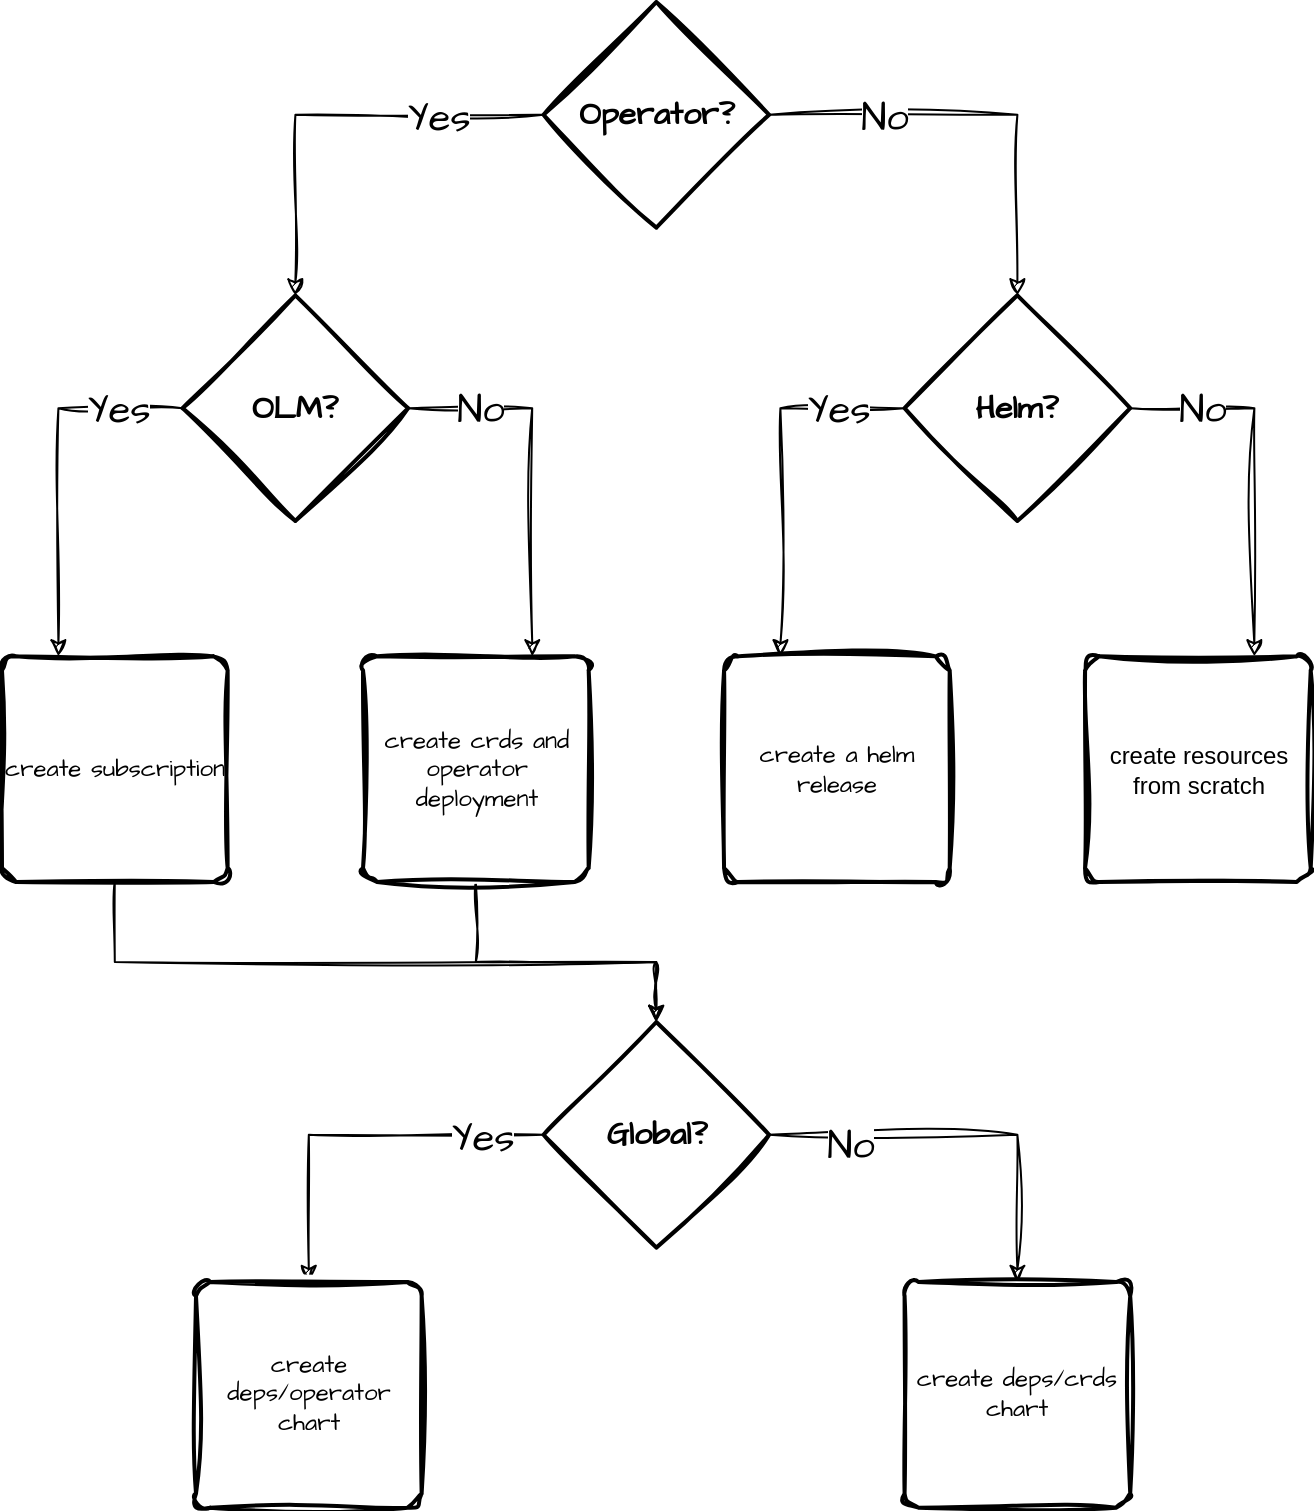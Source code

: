 <mxfile version="21.2.8" type="device">
  <diagram name="Page-1" id="gTxA8c3cJvXhcYCdIpbz">
    <mxGraphModel dx="1434" dy="971" grid="1" gridSize="10" guides="1" tooltips="1" connect="1" arrows="1" fold="1" page="1" pageScale="1" pageWidth="1100" pageHeight="850" math="0" shadow="0">
      <root>
        <mxCell id="0" />
        <mxCell id="1" parent="0" />
        <mxCell id="V9y77vayFFn9dXwwl7Hc-4" value="Operator?" style="strokeWidth=2;html=1;shape=mxgraph.flowchart.decision;whiteSpace=wrap;fontSize=16;sketch=1;curveFitting=1;jiggle=2;fontFamily=Architects Daughter;fontSource=https%3A%2F%2Ffonts.googleapis.com%2Fcss%3Ffamily%3DArchitects%2BDaughter;fontStyle=1" parent="1" vertex="1">
          <mxGeometry x="493.77" y="49" width="112.821" height="112.821" as="geometry" />
        </mxCell>
        <mxCell id="V9y77vayFFn9dXwwl7Hc-11" value="OLM?" style="strokeWidth=2;html=1;shape=mxgraph.flowchart.decision;whiteSpace=wrap;fontSize=16;sketch=1;curveFitting=1;jiggle=2;fontFamily=Architects Daughter;fontSource=https%3A%2F%2Ffonts.googleapis.com%2Fcss%3Ffamily%3DArchitects%2BDaughter;fontStyle=1" parent="1" vertex="1">
          <mxGeometry x="313.257" y="195.667" width="112.821" height="112.821" as="geometry" />
        </mxCell>
        <mxCell id="V9y77vayFFn9dXwwl7Hc-7" style="edgeStyle=orthogonalEdgeStyle;rounded=0;orthogonalLoop=1;jettySize=auto;html=1;entryX=0.5;entryY=0;entryDx=0;entryDy=0;entryPerimeter=0;sketch=1;curveFitting=1;jiggle=2;" parent="1" source="V9y77vayFFn9dXwwl7Hc-4" target="V9y77vayFFn9dXwwl7Hc-11" edge="1">
          <mxGeometry relative="1" as="geometry">
            <mxPoint x="324.539" y="263.359" as="targetPoint" />
            <Array as="points">
              <mxPoint x="369.667" y="105.41" />
            </Array>
          </mxGeometry>
        </mxCell>
        <mxCell id="V9y77vayFFn9dXwwl7Hc-8" value="Yes" style="edgeLabel;html=1;align=center;verticalAlign=middle;resizable=0;points=[];fontSize=20;sketch=1;curveFitting=1;jiggle=2;fontFamily=Architects Daughter;fontSource=https%3A%2F%2Ffonts.googleapis.com%2Fcss%3Ffamily%3DArchitects%2BDaughter;" parent="V9y77vayFFn9dXwwl7Hc-7" vertex="1" connectable="0">
          <mxGeometry x="-0.716" y="-1" relative="1" as="geometry">
            <mxPoint x="-23" y="1" as="offset" />
          </mxGeometry>
        </mxCell>
        <mxCell id="V9y77vayFFn9dXwwl7Hc-12" value="Helm?" style="strokeWidth=2;html=1;shape=mxgraph.flowchart.decision;whiteSpace=wrap;fontSize=16;sketch=1;curveFitting=1;jiggle=2;fontFamily=Architects Daughter;fontSource=https%3A%2F%2Ffonts.googleapis.com%2Fcss%3Ffamily%3DArchitects%2BDaughter;fontStyle=1" parent="1" vertex="1">
          <mxGeometry x="674.283" y="195.667" width="112.821" height="112.821" as="geometry" />
        </mxCell>
        <mxCell id="V9y77vayFFn9dXwwl7Hc-5" style="edgeStyle=orthogonalEdgeStyle;rounded=0;orthogonalLoop=1;jettySize=auto;html=1;entryX=0.5;entryY=0;entryDx=0;entryDy=0;entryPerimeter=0;sketch=1;curveFitting=1;jiggle=2;" parent="1" source="V9y77vayFFn9dXwwl7Hc-4" target="V9y77vayFFn9dXwwl7Hc-12" edge="1">
          <mxGeometry relative="1" as="geometry">
            <mxPoint x="730.693" y="206.949" as="targetPoint" />
            <Array as="points">
              <mxPoint x="730.693" y="105.41" />
            </Array>
          </mxGeometry>
        </mxCell>
        <mxCell id="V9y77vayFFn9dXwwl7Hc-10" value="No" style="edgeLabel;html=1;align=center;verticalAlign=middle;resizable=0;points=[];fontSize=20;sketch=1;curveFitting=1;jiggle=2;fontFamily=Architects Daughter;fontSource=https%3A%2F%2Ffonts.googleapis.com%2Fcss%3Ffamily%3DArchitects%2BDaughter;" parent="V9y77vayFFn9dXwwl7Hc-5" vertex="1" connectable="0">
          <mxGeometry x="-0.369" relative="1" as="geometry">
            <mxPoint x="-10" as="offset" />
          </mxGeometry>
        </mxCell>
        <mxCell id="Vz-GKAqeBMN-_kjw3hRa-4" style="edgeStyle=orthogonalEdgeStyle;rounded=0;orthogonalLoop=1;jettySize=auto;html=1;sketch=1;curveFitting=1;jiggle=2;" edge="1" parent="1" source="V9y77vayFFn9dXwwl7Hc-14" target="Vz-GKAqeBMN-_kjw3hRa-6">
          <mxGeometry relative="1" as="geometry">
            <mxPoint x="279.41" y="679" as="targetPoint" />
            <Array as="points">
              <mxPoint x="279" y="529" />
              <mxPoint x="550" y="529" />
            </Array>
          </mxGeometry>
        </mxCell>
        <mxCell id="V9y77vayFFn9dXwwl7Hc-14" value="create subscription" style="rounded=1;whiteSpace=wrap;html=1;absoluteArcSize=1;arcSize=14;strokeWidth=2;sketch=1;curveFitting=1;jiggle=2;fontFamily=Architects Daughter;fontSource=https%3A%2F%2Ffonts.googleapis.com%2Fcss%3Ffamily%3DArchitects%2BDaughter;" parent="1" vertex="1">
          <mxGeometry x="223" y="376.179" width="112.821" height="112.821" as="geometry" />
        </mxCell>
        <mxCell id="V9y77vayFFn9dXwwl7Hc-27" style="edgeStyle=orthogonalEdgeStyle;rounded=0;orthogonalLoop=1;jettySize=auto;html=1;entryX=0.25;entryY=0;entryDx=0;entryDy=0;exitX=0;exitY=0.5;exitDx=0;exitDy=0;exitPerimeter=0;sketch=1;curveFitting=1;jiggle=2;" parent="1" source="V9y77vayFFn9dXwwl7Hc-11" target="V9y77vayFFn9dXwwl7Hc-14" edge="1">
          <mxGeometry relative="1" as="geometry">
            <Array as="points">
              <mxPoint x="251.205" y="252.077" />
            </Array>
          </mxGeometry>
        </mxCell>
        <mxCell id="V9y77vayFFn9dXwwl7Hc-29" value="Yes" style="edgeLabel;html=1;align=center;verticalAlign=middle;resizable=0;points=[];fontSize=20;sketch=1;curveFitting=1;jiggle=2;fontFamily=Architects Daughter;fontSource=https%3A%2F%2Ffonts.googleapis.com%2Fcss%3Ffamily%3DArchitects%2BDaughter;" parent="V9y77vayFFn9dXwwl7Hc-27" vertex="1" connectable="0">
          <mxGeometry x="-0.77" y="-3" relative="1" as="geometry">
            <mxPoint x="-11" y="3" as="offset" />
          </mxGeometry>
        </mxCell>
        <mxCell id="V9y77vayFFn9dXwwl7Hc-22" value="create a helm release" style="rounded=1;whiteSpace=wrap;html=1;absoluteArcSize=1;arcSize=14;strokeWidth=2;sketch=1;curveFitting=1;jiggle=2;fontFamily=Architects Daughter;fontSource=https%3A%2F%2Ffonts.googleapis.com%2Fcss%3Ffamily%3DArchitects%2BDaughter;" parent="1" vertex="1">
          <mxGeometry x="584.026" y="376.179" width="112.821" height="112.821" as="geometry" />
        </mxCell>
        <mxCell id="V9y77vayFFn9dXwwl7Hc-19" style="edgeStyle=orthogonalEdgeStyle;rounded=0;orthogonalLoop=1;jettySize=auto;html=1;entryX=0.25;entryY=0;entryDx=0;entryDy=0;exitX=0;exitY=0.5;exitDx=0;exitDy=0;exitPerimeter=0;sketch=1;curveFitting=1;jiggle=2;" parent="1" source="V9y77vayFFn9dXwwl7Hc-12" target="V9y77vayFFn9dXwwl7Hc-22" edge="1">
          <mxGeometry relative="1" as="geometry">
            <mxPoint x="561.462" y="387.462" as="targetPoint" />
            <Array as="points">
              <mxPoint x="612.231" y="252.077" />
            </Array>
          </mxGeometry>
        </mxCell>
        <mxCell id="V9y77vayFFn9dXwwl7Hc-21" value="Yes" style="edgeLabel;html=1;align=center;verticalAlign=middle;resizable=0;points=[];fontSize=20;sketch=1;curveFitting=1;jiggle=2;fontFamily=Architects Daughter;fontSource=https%3A%2F%2Ffonts.googleapis.com%2Fcss%3Ffamily%3DArchitects%2BDaughter;" parent="V9y77vayFFn9dXwwl7Hc-19" vertex="1" connectable="0">
          <mxGeometry x="-0.63" y="-2" relative="1" as="geometry">
            <mxPoint x="1" y="2" as="offset" />
          </mxGeometry>
        </mxCell>
        <mxCell id="Vz-GKAqeBMN-_kjw3hRa-5" style="edgeStyle=orthogonalEdgeStyle;rounded=0;orthogonalLoop=1;jettySize=auto;html=1;entryX=0.5;entryY=0;entryDx=0;entryDy=0;entryPerimeter=0;sketch=1;curveFitting=1;jiggle=2;" edge="1" parent="1" source="V9y77vayFFn9dXwwl7Hc-23" target="Vz-GKAqeBMN-_kjw3hRa-6">
          <mxGeometry relative="1" as="geometry">
            <mxPoint x="423" y="679" as="targetPoint" />
            <Array as="points">
              <mxPoint x="460" y="529" />
              <mxPoint x="550" y="529" />
            </Array>
          </mxGeometry>
        </mxCell>
        <mxCell id="V9y77vayFFn9dXwwl7Hc-23" value="create crds and operator deployment" style="rounded=1;whiteSpace=wrap;html=1;absoluteArcSize=1;arcSize=14;strokeWidth=2;sketch=1;curveFitting=1;jiggle=2;fontFamily=Architects Daughter;fontSource=https%3A%2F%2Ffonts.googleapis.com%2Fcss%3Ffamily%3DArchitects%2BDaughter;" parent="1" vertex="1">
          <mxGeometry x="403.513" y="376.179" width="112.821" height="112.821" as="geometry" />
        </mxCell>
        <mxCell id="V9y77vayFFn9dXwwl7Hc-26" style="edgeStyle=orthogonalEdgeStyle;rounded=0;orthogonalLoop=1;jettySize=auto;html=1;entryX=0.75;entryY=0;entryDx=0;entryDy=0;exitX=1;exitY=0.5;exitDx=0;exitDy=0;exitPerimeter=0;sketch=1;curveFitting=1;jiggle=2;" parent="1" source="V9y77vayFFn9dXwwl7Hc-11" target="V9y77vayFFn9dXwwl7Hc-23" edge="1">
          <mxGeometry relative="1" as="geometry" />
        </mxCell>
        <mxCell id="V9y77vayFFn9dXwwl7Hc-28" value="No" style="edgeLabel;html=1;align=center;verticalAlign=middle;resizable=0;points=[];fontSize=20;sketch=1;curveFitting=1;jiggle=2;fontFamily=Architects Daughter;fontSource=https%3A%2F%2Ffonts.googleapis.com%2Fcss%3Ffamily%3DArchitects%2BDaughter;" parent="V9y77vayFFn9dXwwl7Hc-26" vertex="1" connectable="0">
          <mxGeometry x="-0.418" y="-2" relative="1" as="geometry">
            <mxPoint x="-18" y="-2" as="offset" />
          </mxGeometry>
        </mxCell>
        <mxCell id="V9y77vayFFn9dXwwl7Hc-24" value="create resources from scratch" style="rounded=1;whiteSpace=wrap;html=1;absoluteArcSize=1;arcSize=14;strokeWidth=2;sketch=1;curveFitting=1;jiggle=2;" parent="1" vertex="1">
          <mxGeometry x="764.539" y="376.179" width="112.821" height="112.821" as="geometry" />
        </mxCell>
        <mxCell id="V9y77vayFFn9dXwwl7Hc-18" style="edgeStyle=orthogonalEdgeStyle;rounded=0;orthogonalLoop=1;jettySize=auto;html=1;entryX=0.75;entryY=0;entryDx=0;entryDy=0;exitX=1;exitY=0.5;exitDx=0;exitDy=0;exitPerimeter=0;sketch=1;curveFitting=1;jiggle=2;" parent="1" source="V9y77vayFFn9dXwwl7Hc-12" target="V9y77vayFFn9dXwwl7Hc-24" edge="1">
          <mxGeometry relative="1" as="geometry">
            <mxPoint x="888.642" y="376.179" as="targetPoint" />
          </mxGeometry>
        </mxCell>
        <mxCell id="V9y77vayFFn9dXwwl7Hc-20" value="No" style="edgeLabel;html=1;align=center;verticalAlign=middle;resizable=0;points=[];fontSize=20;sketch=1;curveFitting=1;jiggle=2;fontFamily=Architects Daughter;fontSource=https%3A%2F%2Ffonts.googleapis.com%2Fcss%3Ffamily%3DArchitects%2BDaughter;" parent="V9y77vayFFn9dXwwl7Hc-18" vertex="1" connectable="0">
          <mxGeometry x="-0.497" y="3" relative="1" as="geometry">
            <mxPoint x="-11" y="3" as="offset" />
          </mxGeometry>
        </mxCell>
        <mxCell id="Vz-GKAqeBMN-_kjw3hRa-7" style="edgeStyle=orthogonalEdgeStyle;rounded=0;sketch=1;hachureGap=4;jiggle=2;curveFitting=1;orthogonalLoop=1;jettySize=auto;html=1;fontFamily=Architects Daughter;fontSource=https%3A%2F%2Ffonts.googleapis.com%2Fcss%3Ffamily%3DArchitects%2BDaughter;fontSize=16;entryX=0.5;entryY=0;entryDx=0;entryDy=0;" edge="1" parent="1" source="Vz-GKAqeBMN-_kjw3hRa-6" target="Vz-GKAqeBMN-_kjw3hRa-12">
          <mxGeometry relative="1" as="geometry">
            <mxPoint x="773" y="739" as="targetPoint" />
          </mxGeometry>
        </mxCell>
        <mxCell id="Vz-GKAqeBMN-_kjw3hRa-10" value="No" style="edgeLabel;html=1;align=center;verticalAlign=middle;resizable=0;points=[];fontSize=20;fontFamily=Architects Daughter;" vertex="1" connectable="0" parent="Vz-GKAqeBMN-_kjw3hRa-7">
          <mxGeometry x="-0.591" y="-4" relative="1" as="geometry">
            <mxPoint as="offset" />
          </mxGeometry>
        </mxCell>
        <mxCell id="Vz-GKAqeBMN-_kjw3hRa-8" style="edgeStyle=orthogonalEdgeStyle;rounded=0;sketch=1;hachureGap=4;jiggle=2;curveFitting=1;orthogonalLoop=1;jettySize=auto;html=1;fontFamily=Architects Daughter;fontSource=https%3A%2F%2Ffonts.googleapis.com%2Fcss%3Ffamily%3DArchitects%2BDaughter;fontSize=16;entryX=0.5;entryY=0;entryDx=0;entryDy=0;" edge="1" parent="1" source="Vz-GKAqeBMN-_kjw3hRa-6" target="Vz-GKAqeBMN-_kjw3hRa-11">
          <mxGeometry relative="1" as="geometry">
            <mxPoint x="373" y="739" as="targetPoint" />
          </mxGeometry>
        </mxCell>
        <mxCell id="Vz-GKAqeBMN-_kjw3hRa-9" value="Yes" style="edgeLabel;html=1;align=center;verticalAlign=middle;resizable=0;points=[];fontSize=20;fontFamily=Architects Daughter;" vertex="1" connectable="0" parent="Vz-GKAqeBMN-_kjw3hRa-8">
          <mxGeometry x="-0.256" y="4" relative="1" as="geometry">
            <mxPoint x="40" y="-4" as="offset" />
          </mxGeometry>
        </mxCell>
        <mxCell id="Vz-GKAqeBMN-_kjw3hRa-6" value="Global?" style="strokeWidth=2;html=1;shape=mxgraph.flowchart.decision;whiteSpace=wrap;fontSize=16;sketch=1;curveFitting=1;jiggle=2;fontFamily=Architects Daughter;fontSource=https%3A%2F%2Ffonts.googleapis.com%2Fcss%3Ffamily%3DArchitects%2BDaughter;fontStyle=1" vertex="1" parent="1">
          <mxGeometry x="493.767" y="558.997" width="112.821" height="112.821" as="geometry" />
        </mxCell>
        <mxCell id="Vz-GKAqeBMN-_kjw3hRa-11" value="create deps/operator chart" style="rounded=1;whiteSpace=wrap;html=1;absoluteArcSize=1;arcSize=14;strokeWidth=2;sketch=1;curveFitting=1;jiggle=2;fontFamily=Architects Daughter;fontSource=https%3A%2F%2Ffonts.googleapis.com%2Fcss%3Ffamily%3DArchitects%2BDaughter;" vertex="1" parent="1">
          <mxGeometry x="319.996" y="688.999" width="112.821" height="112.821" as="geometry" />
        </mxCell>
        <mxCell id="Vz-GKAqeBMN-_kjw3hRa-12" value="create deps/crds chart" style="rounded=1;whiteSpace=wrap;html=1;absoluteArcSize=1;arcSize=14;strokeWidth=2;sketch=1;curveFitting=1;jiggle=2;fontFamily=Architects Daughter;fontSource=https%3A%2F%2Ffonts.googleapis.com%2Fcss%3Ffamily%3DArchitects%2BDaughter;" vertex="1" parent="1">
          <mxGeometry x="674.286" y="688.999" width="112.821" height="112.821" as="geometry" />
        </mxCell>
      </root>
    </mxGraphModel>
  </diagram>
</mxfile>
